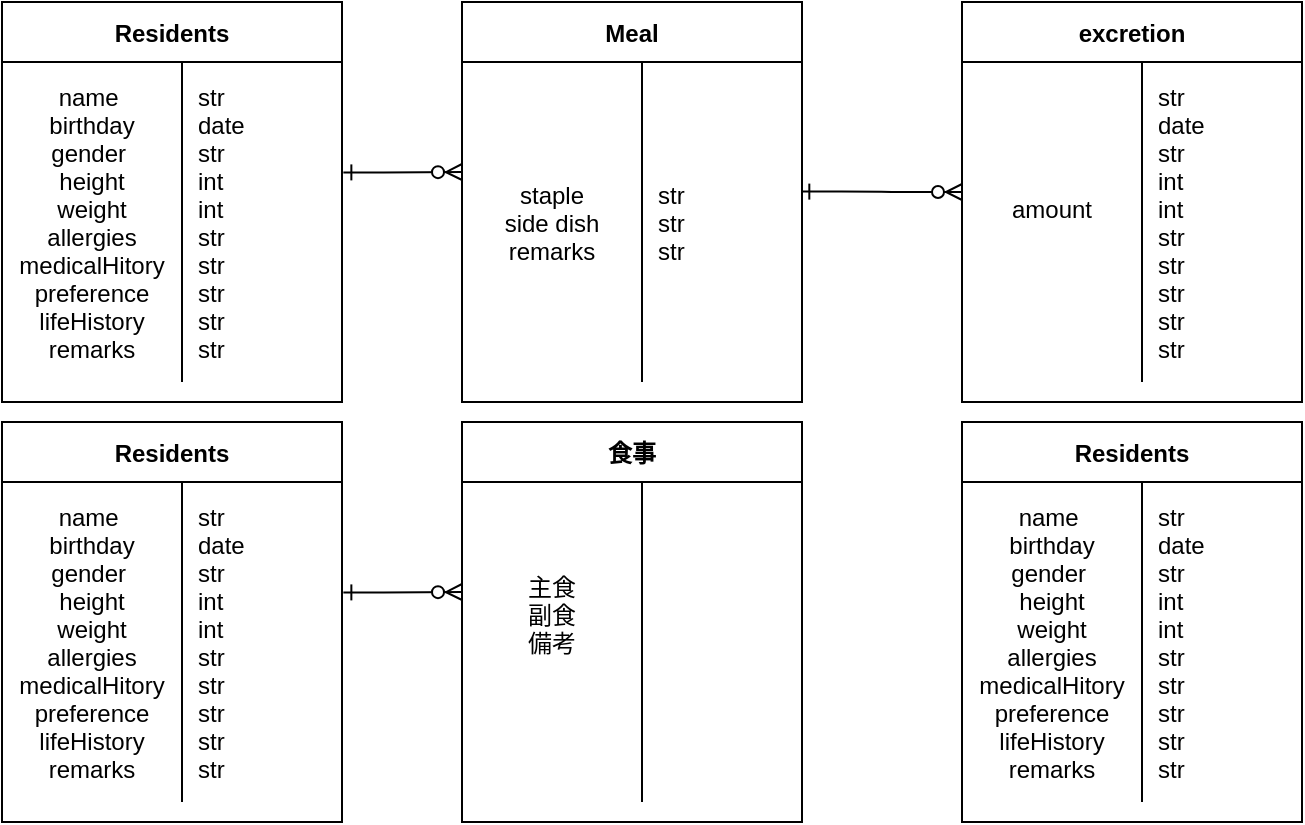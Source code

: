 <mxfile version="14.7.6" type="github">
  <diagram id="R2lEEEUBdFMjLlhIrx00" name="Page-1">
    <mxGraphModel dx="652" dy="408" grid="1" gridSize="10" guides="1" tooltips="1" connect="1" arrows="1" fold="1" page="1" pageScale="1" pageWidth="850" pageHeight="1100" math="0" shadow="0" extFonts="Permanent Marker^https://fonts.googleapis.com/css?family=Permanent+Marker">
      <root>
        <mxCell id="0" />
        <mxCell id="1" parent="0" />
        <mxCell id="C-vyLk0tnHw3VtMMgP7b-1" value="" style="edgeStyle=entityRelationEdgeStyle;endArrow=ERzeroToMany;startArrow=ERone;endFill=1;startFill=0;exitX=1.004;exitY=0.345;exitDx=0;exitDy=0;exitPerimeter=0;" parent="1" source="C-vyLk0tnHw3VtMMgP7b-27" edge="1">
          <mxGeometry width="100" height="100" relative="1" as="geometry">
            <mxPoint x="190" y="165" as="sourcePoint" />
            <mxPoint x="270" y="165" as="targetPoint" />
          </mxGeometry>
        </mxCell>
        <mxCell id="C-vyLk0tnHw3VtMMgP7b-23" value="Residents" style="shape=table;startSize=30;container=1;collapsible=1;childLayout=tableLayout;fixedRows=1;rowLines=0;fontStyle=1;align=center;resizeLast=1;" parent="1" vertex="1">
          <mxGeometry x="40" y="80" width="170" height="200" as="geometry" />
        </mxCell>
        <mxCell id="C-vyLk0tnHw3VtMMgP7b-27" value="" style="shape=partialRectangle;collapsible=0;dropTarget=0;pointerEvents=0;fillColor=none;points=[[0,0.5],[1,0.5]];portConstraint=eastwest;top=0;left=0;right=0;bottom=0;" parent="C-vyLk0tnHw3VtMMgP7b-23" vertex="1">
          <mxGeometry y="30" width="170" height="160" as="geometry" />
        </mxCell>
        <mxCell id="C-vyLk0tnHw3VtMMgP7b-28" value="name &#xa;birthday&#xa;gender &#xa;height&#xa;weight&#xa;allergies&#xa;medicalHitory&#xa;preference&#xa;lifeHistory&#xa;remarks" style="shape=partialRectangle;overflow=hidden;connectable=0;fillColor=none;top=0;left=0;bottom=0;right=0;" parent="C-vyLk0tnHw3VtMMgP7b-27" vertex="1">
          <mxGeometry width="90" height="160" as="geometry" />
        </mxCell>
        <mxCell id="C-vyLk0tnHw3VtMMgP7b-29" value="str&#xa;date&#xa;str&#xa;int&#xa;int&#xa;str&#xa;str&#xa;str&#xa;str&#xa;str" style="shape=partialRectangle;overflow=hidden;connectable=0;fillColor=none;top=0;left=0;bottom=0;right=0;align=left;spacingLeft=6;" parent="C-vyLk0tnHw3VtMMgP7b-27" vertex="1">
          <mxGeometry x="90" width="80" height="160" as="geometry" />
        </mxCell>
        <mxCell id="iqtrtNtOU-YQ3n1kmFNO-4" value="Meal" style="shape=table;startSize=30;container=1;collapsible=1;childLayout=tableLayout;fixedRows=1;rowLines=0;fontStyle=1;align=center;resizeLast=1;" vertex="1" parent="1">
          <mxGeometry x="270" y="80" width="170" height="200" as="geometry" />
        </mxCell>
        <mxCell id="iqtrtNtOU-YQ3n1kmFNO-5" value="" style="shape=partialRectangle;collapsible=0;dropTarget=0;pointerEvents=0;fillColor=none;points=[[0,0.5],[1,0.5]];portConstraint=eastwest;top=0;left=0;right=0;bottom=0;" vertex="1" parent="iqtrtNtOU-YQ3n1kmFNO-4">
          <mxGeometry y="30" width="170" height="160" as="geometry" />
        </mxCell>
        <mxCell id="iqtrtNtOU-YQ3n1kmFNO-6" value="&#xa;staple&#xa;side dish&#xa;remarks&#xa;" style="shape=partialRectangle;overflow=hidden;connectable=0;fillColor=none;top=0;left=0;bottom=0;right=0;verticalAlign=middle;" vertex="1" parent="iqtrtNtOU-YQ3n1kmFNO-5">
          <mxGeometry width="90" height="160" as="geometry" />
        </mxCell>
        <mxCell id="iqtrtNtOU-YQ3n1kmFNO-7" value="str&#xa;str&#xa;str" style="shape=partialRectangle;overflow=hidden;connectable=0;fillColor=none;top=0;left=0;bottom=0;right=0;align=left;spacingLeft=6;verticalAlign=middle;" vertex="1" parent="iqtrtNtOU-YQ3n1kmFNO-5">
          <mxGeometry x="90" width="80" height="160" as="geometry" />
        </mxCell>
        <mxCell id="iqtrtNtOU-YQ3n1kmFNO-8" value="excretion" style="shape=table;startSize=30;container=1;collapsible=1;childLayout=tableLayout;fixedRows=1;rowLines=0;fontStyle=1;align=center;resizeLast=1;" vertex="1" parent="1">
          <mxGeometry x="520" y="80" width="170" height="200" as="geometry" />
        </mxCell>
        <mxCell id="iqtrtNtOU-YQ3n1kmFNO-9" value="" style="shape=partialRectangle;collapsible=0;dropTarget=0;pointerEvents=0;fillColor=none;points=[[0,0.5],[1,0.5]];portConstraint=eastwest;top=0;left=0;right=0;bottom=0;" vertex="1" parent="iqtrtNtOU-YQ3n1kmFNO-8">
          <mxGeometry y="30" width="170" height="160" as="geometry" />
        </mxCell>
        <mxCell id="iqtrtNtOU-YQ3n1kmFNO-10" value="amount&#xa;" style="shape=partialRectangle;overflow=hidden;connectable=0;fillColor=none;top=0;left=0;bottom=0;right=0;" vertex="1" parent="iqtrtNtOU-YQ3n1kmFNO-9">
          <mxGeometry width="90" height="160" as="geometry" />
        </mxCell>
        <mxCell id="iqtrtNtOU-YQ3n1kmFNO-11" value="str&#xa;date&#xa;str&#xa;int&#xa;int&#xa;str&#xa;str&#xa;str&#xa;str&#xa;str" style="shape=partialRectangle;overflow=hidden;connectable=0;fillColor=none;top=0;left=0;bottom=0;right=0;align=left;spacingLeft=6;" vertex="1" parent="iqtrtNtOU-YQ3n1kmFNO-9">
          <mxGeometry x="90" width="80" height="160" as="geometry" />
        </mxCell>
        <mxCell id="iqtrtNtOU-YQ3n1kmFNO-12" value="" style="edgeStyle=entityRelationEdgeStyle;endArrow=ERzeroToMany;startArrow=ERone;endFill=1;startFill=0;exitX=1.004;exitY=0.345;exitDx=0;exitDy=0;exitPerimeter=0;" edge="1" parent="1">
          <mxGeometry width="100" height="100" relative="1" as="geometry">
            <mxPoint x="210.68" y="375.2" as="sourcePoint" />
            <mxPoint x="270.0" y="375" as="targetPoint" />
          </mxGeometry>
        </mxCell>
        <mxCell id="iqtrtNtOU-YQ3n1kmFNO-14" value="食事" style="shape=table;startSize=30;container=1;collapsible=1;childLayout=tableLayout;fixedRows=1;rowLines=0;fontStyle=1;align=center;resizeLast=1;" vertex="1" parent="1">
          <mxGeometry x="270" y="290" width="170" height="200" as="geometry" />
        </mxCell>
        <mxCell id="iqtrtNtOU-YQ3n1kmFNO-15" value="" style="shape=partialRectangle;collapsible=0;dropTarget=0;pointerEvents=0;fillColor=none;points=[[0,0.5],[1,0.5]];portConstraint=eastwest;top=0;left=0;right=0;bottom=0;" vertex="1" parent="iqtrtNtOU-YQ3n1kmFNO-14">
          <mxGeometry y="30" width="170" height="160" as="geometry" />
        </mxCell>
        <mxCell id="iqtrtNtOU-YQ3n1kmFNO-16" value="主食&#xa;副食&#xa;備考&#xa;&#xa;" style="shape=partialRectangle;overflow=hidden;connectable=0;fillColor=none;top=0;left=0;bottom=0;right=0;" vertex="1" parent="iqtrtNtOU-YQ3n1kmFNO-15">
          <mxGeometry width="90" height="160" as="geometry" />
        </mxCell>
        <mxCell id="iqtrtNtOU-YQ3n1kmFNO-17" value="" style="shape=partialRectangle;overflow=hidden;connectable=0;fillColor=none;top=0;left=0;bottom=0;right=0;align=left;spacingLeft=6;" vertex="1" parent="iqtrtNtOU-YQ3n1kmFNO-15">
          <mxGeometry x="90" width="80" height="160" as="geometry" />
        </mxCell>
        <mxCell id="iqtrtNtOU-YQ3n1kmFNO-18" value="Residents" style="shape=table;startSize=30;container=1;collapsible=1;childLayout=tableLayout;fixedRows=1;rowLines=0;fontStyle=1;align=center;resizeLast=1;" vertex="1" parent="1">
          <mxGeometry x="520" y="290" width="170" height="200" as="geometry" />
        </mxCell>
        <mxCell id="iqtrtNtOU-YQ3n1kmFNO-19" value="" style="shape=partialRectangle;collapsible=0;dropTarget=0;pointerEvents=0;fillColor=none;points=[[0,0.5],[1,0.5]];portConstraint=eastwest;top=0;left=0;right=0;bottom=0;" vertex="1" parent="iqtrtNtOU-YQ3n1kmFNO-18">
          <mxGeometry y="30" width="170" height="160" as="geometry" />
        </mxCell>
        <mxCell id="iqtrtNtOU-YQ3n1kmFNO-20" value="name &#xa;birthday&#xa;gender &#xa;height&#xa;weight&#xa;allergies&#xa;medicalHitory&#xa;preference&#xa;lifeHistory&#xa;remarks" style="shape=partialRectangle;overflow=hidden;connectable=0;fillColor=none;top=0;left=0;bottom=0;right=0;" vertex="1" parent="iqtrtNtOU-YQ3n1kmFNO-19">
          <mxGeometry width="90" height="160" as="geometry" />
        </mxCell>
        <mxCell id="iqtrtNtOU-YQ3n1kmFNO-21" value="str&#xa;date&#xa;str&#xa;int&#xa;int&#xa;str&#xa;str&#xa;str&#xa;str&#xa;str" style="shape=partialRectangle;overflow=hidden;connectable=0;fillColor=none;top=0;left=0;bottom=0;right=0;align=left;spacingLeft=6;" vertex="1" parent="iqtrtNtOU-YQ3n1kmFNO-19">
          <mxGeometry x="90" width="80" height="160" as="geometry" />
        </mxCell>
        <mxCell id="iqtrtNtOU-YQ3n1kmFNO-23" value="Residents" style="shape=table;startSize=30;container=1;collapsible=1;childLayout=tableLayout;fixedRows=1;rowLines=0;fontStyle=1;align=center;resizeLast=1;" vertex="1" parent="1">
          <mxGeometry x="40" y="290" width="170" height="200" as="geometry" />
        </mxCell>
        <mxCell id="iqtrtNtOU-YQ3n1kmFNO-24" value="" style="shape=partialRectangle;collapsible=0;dropTarget=0;pointerEvents=0;fillColor=none;points=[[0,0.5],[1,0.5]];portConstraint=eastwest;top=0;left=0;right=0;bottom=0;" vertex="1" parent="iqtrtNtOU-YQ3n1kmFNO-23">
          <mxGeometry y="30" width="170" height="160" as="geometry" />
        </mxCell>
        <mxCell id="iqtrtNtOU-YQ3n1kmFNO-25" value="name &#xa;birthday&#xa;gender &#xa;height&#xa;weight&#xa;allergies&#xa;medicalHitory&#xa;preference&#xa;lifeHistory&#xa;remarks" style="shape=partialRectangle;overflow=hidden;connectable=0;fillColor=none;top=0;left=0;bottom=0;right=0;" vertex="1" parent="iqtrtNtOU-YQ3n1kmFNO-24">
          <mxGeometry width="90" height="160" as="geometry" />
        </mxCell>
        <mxCell id="iqtrtNtOU-YQ3n1kmFNO-26" value="str&#xa;date&#xa;str&#xa;int&#xa;int&#xa;str&#xa;str&#xa;str&#xa;str&#xa;str" style="shape=partialRectangle;overflow=hidden;connectable=0;fillColor=none;top=0;left=0;bottom=0;right=0;align=left;spacingLeft=6;" vertex="1" parent="iqtrtNtOU-YQ3n1kmFNO-24">
          <mxGeometry x="90" width="80" height="160" as="geometry" />
        </mxCell>
        <mxCell id="iqtrtNtOU-YQ3n1kmFNO-29" value="" style="edgeStyle=entityRelationEdgeStyle;endArrow=ERzeroToMany;startArrow=ERone;endFill=1;startFill=0;exitX=0.998;exitY=0.405;exitDx=0;exitDy=0;exitPerimeter=0;" edge="1" parent="1" source="iqtrtNtOU-YQ3n1kmFNO-5">
          <mxGeometry width="100" height="100" relative="1" as="geometry">
            <mxPoint x="460.68" y="175.2" as="sourcePoint" />
            <mxPoint x="520.0" y="175" as="targetPoint" />
          </mxGeometry>
        </mxCell>
      </root>
    </mxGraphModel>
  </diagram>
</mxfile>
